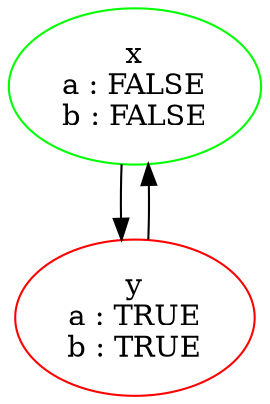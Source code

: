digraph "Graph" {
	graph [bb="0,0,224.21,75"];
	node [color=black,
		label=LABEL
	];
	x	 [color=green,
		height=1.0417,
		label="x
a : FALSE
b : FALSE
",
		pos="53.707,37.5",
		width=1.4919];
	y	 [color=red,
		height=1.0417,
		label="y
a : TRUE
b : TRUE
",
		pos="174.71,37.5",
		width=1.375];
	x -> y	 [pos="e,101.03,74.822 101.03,111.18 100.71,102.76 100.62,93.713 100.76,84.941;e,136.82,13.304 93.882,12.549 104.95,9.0915 116.02,8.4587 \
127.09,10.651"];
	y -> x	 [pos="e,93.882,62.451 136.82,61.696 125.86,65.504 114.9,66.544 103.95,64.816;s,113.86,111.18 114.13,101.06 114.27,92.29 114.18,83.243 \
113.87,74.822"];
}
